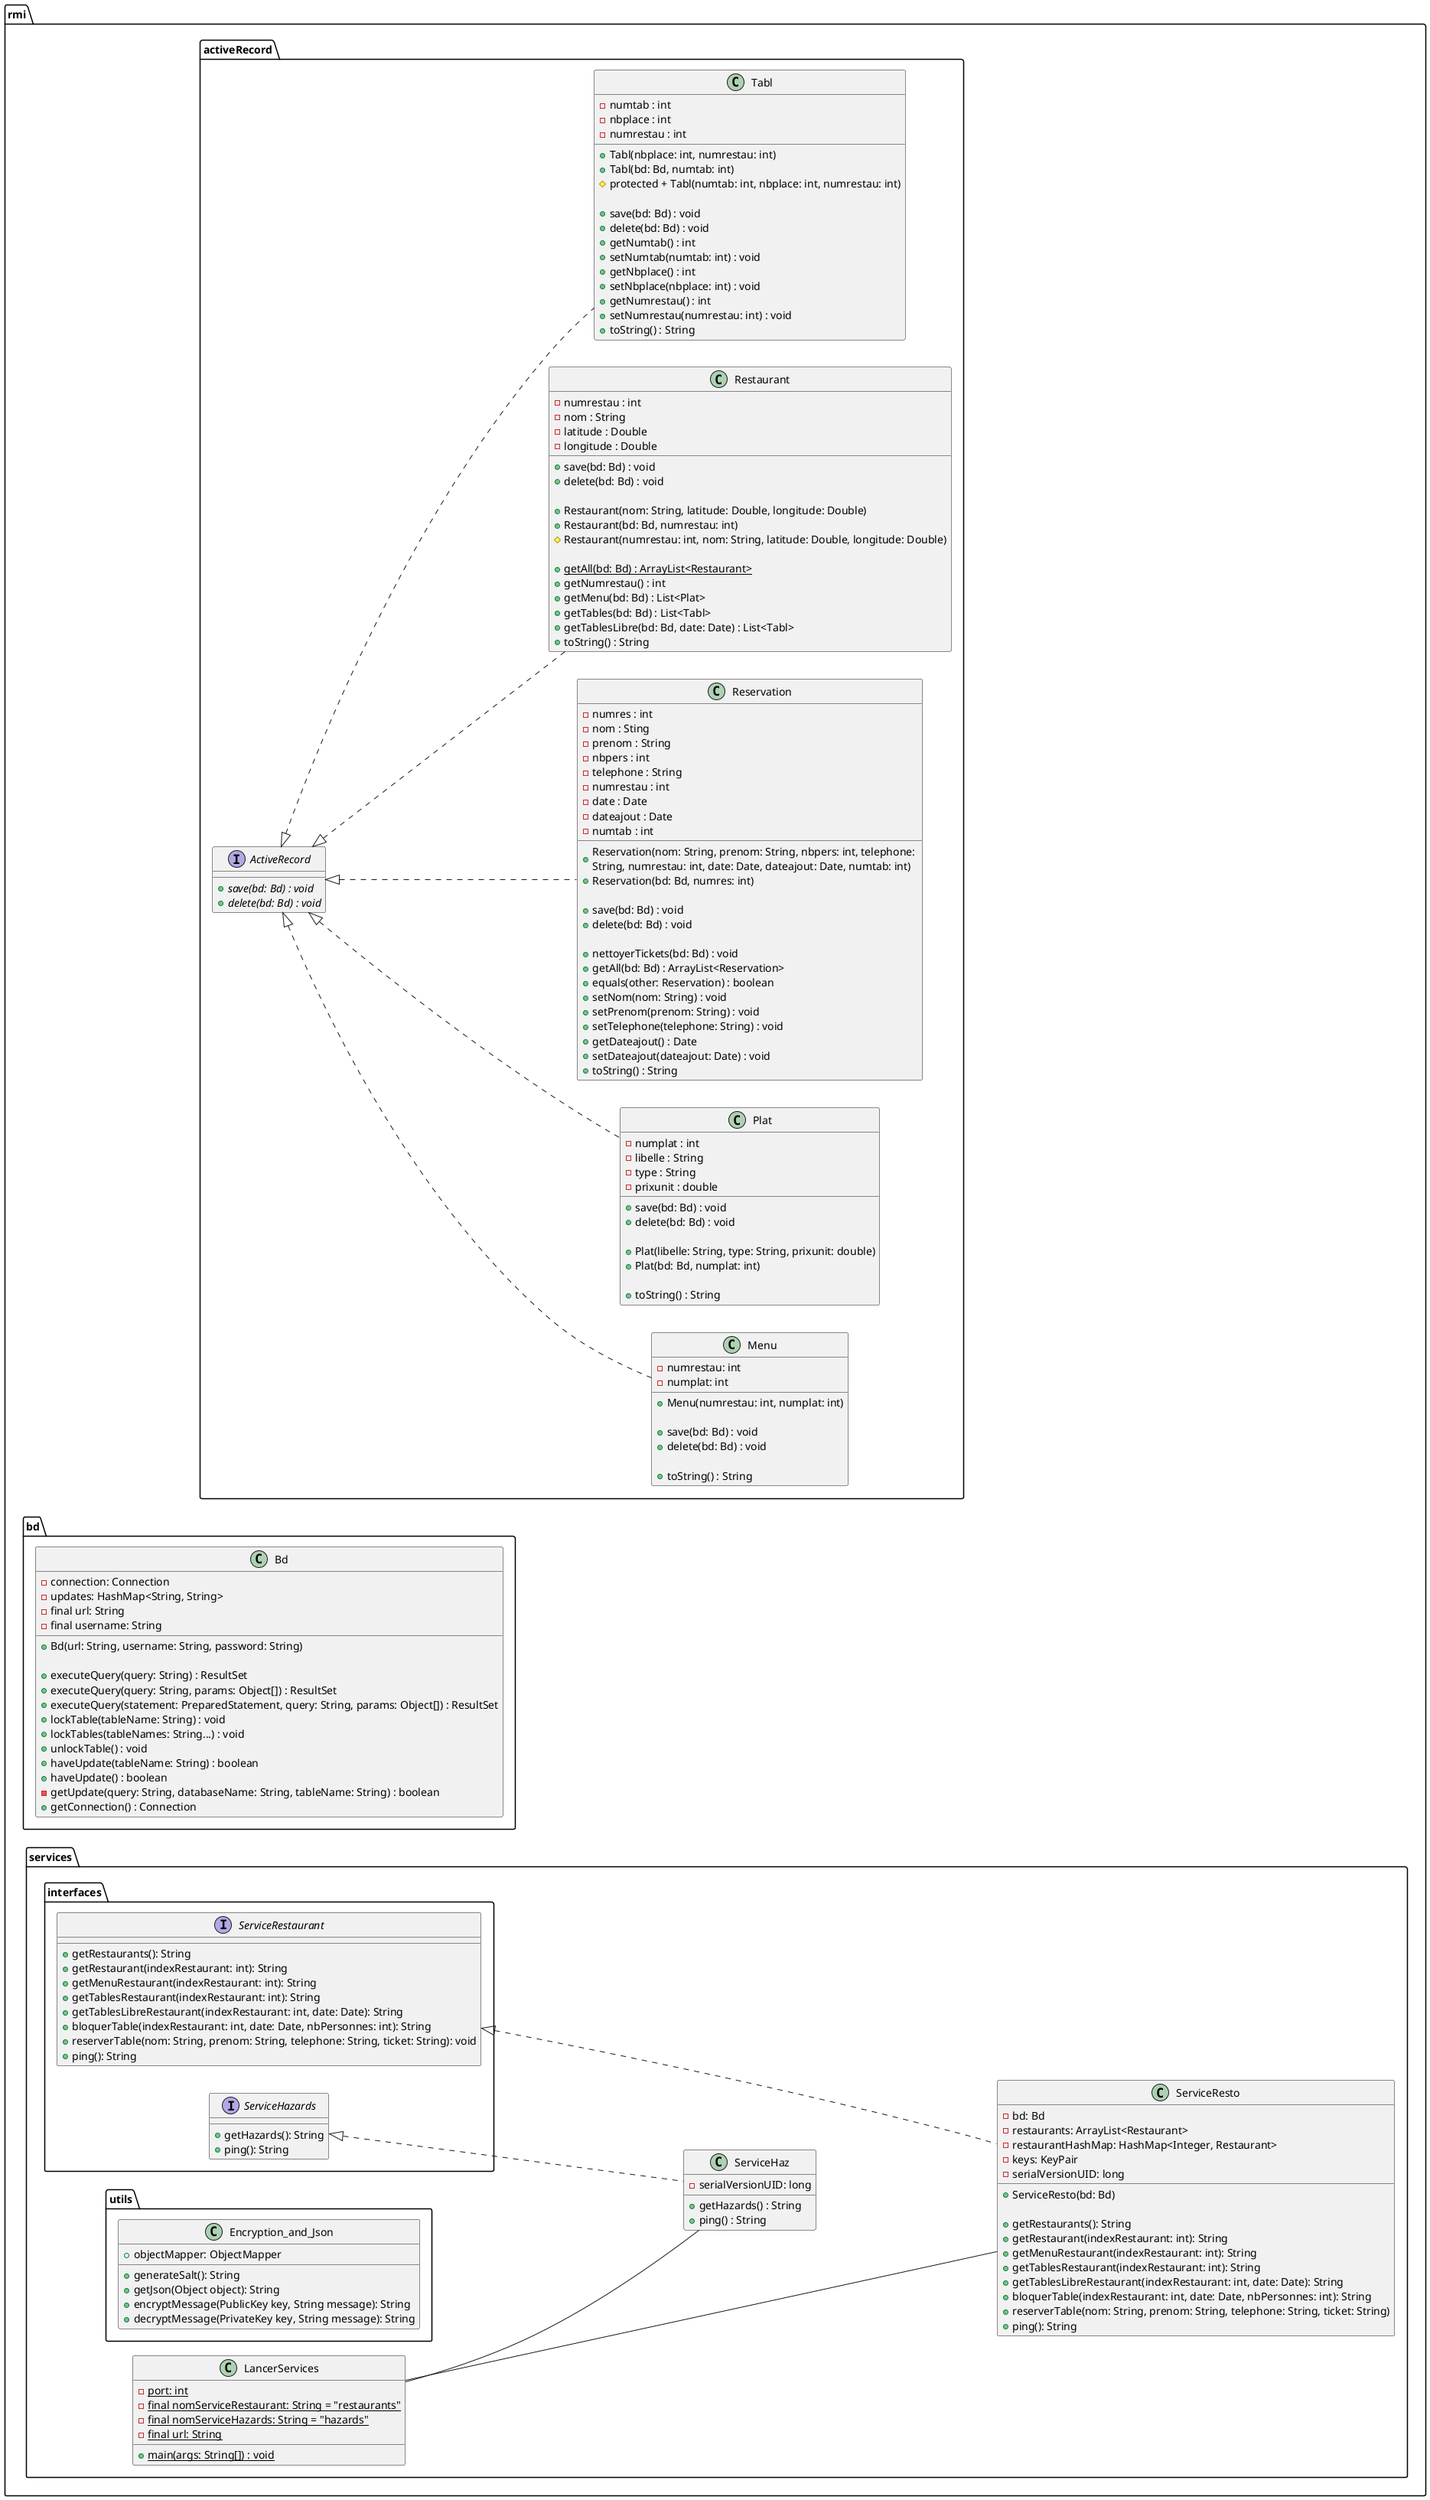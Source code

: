@startuml
'https://plantuml.com/class-diagram

left to right direction

package "rmi.activeRecord" {

    interface ActiveRecord {
        {abstract} + save(bd: Bd) : void
        {abstract} + delete(bd: Bd) : void
    }

    class Menu {
        - numrestau: int
        - numplat: int

        + Menu(numrestau: int, numplat: int)

        + save(bd: Bd) : void
        + delete(bd: Bd) : void

        + toString() : String
    }
    ActiveRecord <|.. Menu

    class Plat {
        - numplat : int
        - libelle : String
        - type : String
        - prixunit : double

        + save(bd: Bd) : void
        + delete(bd: Bd) : void

        + Plat(libelle: String, type: String, prixunit: double)
        + Plat(bd: Bd, numplat: int)

        + toString() : String
    }
    ActiveRecord <|.. Plat

    class Reservation {

        - numres : int
        - nom : Sting
        - prenom : String
        - nbpers : int
        - telephone : String
        - numrestau : int
        - date : Date
        - dateajout : Date
        - numtab : int

        + Reservation(nom: String, prenom: String, nbpers: int, telephone: \nString, numrestau: int, date: Date, dateajout: Date, numtab: int)
        + Reservation(bd: Bd, numres: int)

        + save(bd: Bd) : void
        + delete(bd: Bd) : void

        + nettoyerTickets(bd: Bd) : void
        + getAll(bd: Bd) : ArrayList<Reservation>
        + equals(other: Reservation) : boolean
        + setNom(nom: String) : void
        + setPrenom(prenom: String) : void
        + setTelephone(telephone: String) : void
        + getDateajout() : Date
        + setDateajout(dateajout: Date) : void
        + toString() : String
    }
    ActiveRecord <|.. Reservation

    class Restaurant {
        - numrestau : int
        - nom : String
        - latitude : Double
        - longitude : Double

        + save(bd: Bd) : void
        + delete(bd: Bd) : void

        + Restaurant(nom: String, latitude: Double, longitude: Double)
        + Restaurant(bd: Bd, numrestau: int)
        # Restaurant(numrestau: int, nom: String, latitude: Double, longitude: Double)

        {static} + getAll(bd: Bd) : ArrayList<Restaurant>
        + getNumrestau() : int
        + getMenu(bd: Bd) : List<Plat>
        + getTables(bd: Bd) : List<Tabl>
        + getTablesLibre(bd: Bd, date: Date) : List<Tabl>
        + toString() : String
    }
    ActiveRecord <|.. Restaurant

    class Tabl {
        - numtab : int
        - nbplace : int
        - numrestau : int

        + Tabl(nbplace: int, numrestau: int)
        + Tabl(bd: Bd, numtab: int)
        #protected + Tabl(numtab: int, nbplace: int, numrestau: int)

        + save(bd: Bd) : void
        + delete(bd: Bd) : void
        + getNumtab() : int
        + setNumtab(numtab: int) : void
        + getNbplace() : int
        + setNbplace(nbplace: int) : void
        + getNumrestau() : int
        + setNumrestau(numrestau: int) : void
        + toString() : String
    }
    ActiveRecord <|.. Tabl
}




package "rmi.bd" {
    class Bd {
        - connection: Connection
        - updates: HashMap<String, String>
        - final url: String
        - final username: String

        + Bd(url: String, username: String, password: String)

        + executeQuery(query: String) : ResultSet
        + executeQuery(query: String, params: Object[]) : ResultSet
        + executeQuery(statement: PreparedStatement, query: String, params: Object[]) : ResultSet
        + lockTable(tableName: String) : void
        + lockTables(tableNames: String...) : void
        + unlockTable() : void
        + haveUpdate(tableName: String) : boolean
        + haveUpdate() : boolean
        - getUpdate(query: String, databaseName: String, tableName: String) : boolean
        + getConnection() : Connection
    }
}


package "rmi.services.interfaces" {

    interface ServiceRestaurant {
        + getRestaurants(): String
        + getRestaurant(indexRestaurant: int): String
        + getMenuRestaurant(indexRestaurant: int): String
        + getTablesRestaurant(indexRestaurant: int): String
        + getTablesLibreRestaurant(indexRestaurant: int, date: Date): String
        + bloquerTable(indexRestaurant: int, date: Date, nbPersonnes: int): String
        + reserverTable(nom: String, prenom: String, telephone: String, ticket: String): void
        + ping(): String
    }

    interface ServiceHazards {
        + getHazards(): String
        + ping(): String
    }
}


package "rmi.services" {

    class ServiceHaz {
        - serialVersionUID: long

        + getHazards() : String
        + ping() : String
    }
    ServiceHazards <|.. ServiceHaz

    class ServiceResto {
        - bd: Bd
        - restaurants: ArrayList<Restaurant>
        - restaurantHashMap: HashMap<Integer, Restaurant>
        - keys: KeyPair
        - serialVersionUID: long

        + ServiceResto(bd: Bd)

        + getRestaurants(): String
        + getRestaurant(indexRestaurant: int): String
        + getMenuRestaurant(indexRestaurant: int): String
        + getTablesRestaurant(indexRestaurant: int): String
        + getTablesLibreRestaurant(indexRestaurant: int, date: Date): String
        + bloquerTable(indexRestaurant: int, date: Date, nbPersonnes: int): String
        + reserverTable(nom: String, prenom: String, telephone: String, ticket: String)
        + ping(): String
    }
    ServiceRestaurant <|. ServiceResto

    class LancerServices {
        {static} - port: int
        {static} - final nomServiceRestaurant: String = "restaurants"
        {static} - final nomServiceHazards: String = "hazards"
        {static} - final url: String

        {static} + main(args: String[]) : void
    }
    LancerServices --- ServiceResto
    LancerServices -- ServiceHaz
}

package "rmi.services.utils" {
    class Encryption_and_Json {
        +objectMapper: ObjectMapper
        +generateSalt(): String
        +getJson(Object object): String
        +encryptMessage(PublicKey key, String message): String
        +decryptMessage(PrivateKey key, String message): String
    }
}

@enduml
